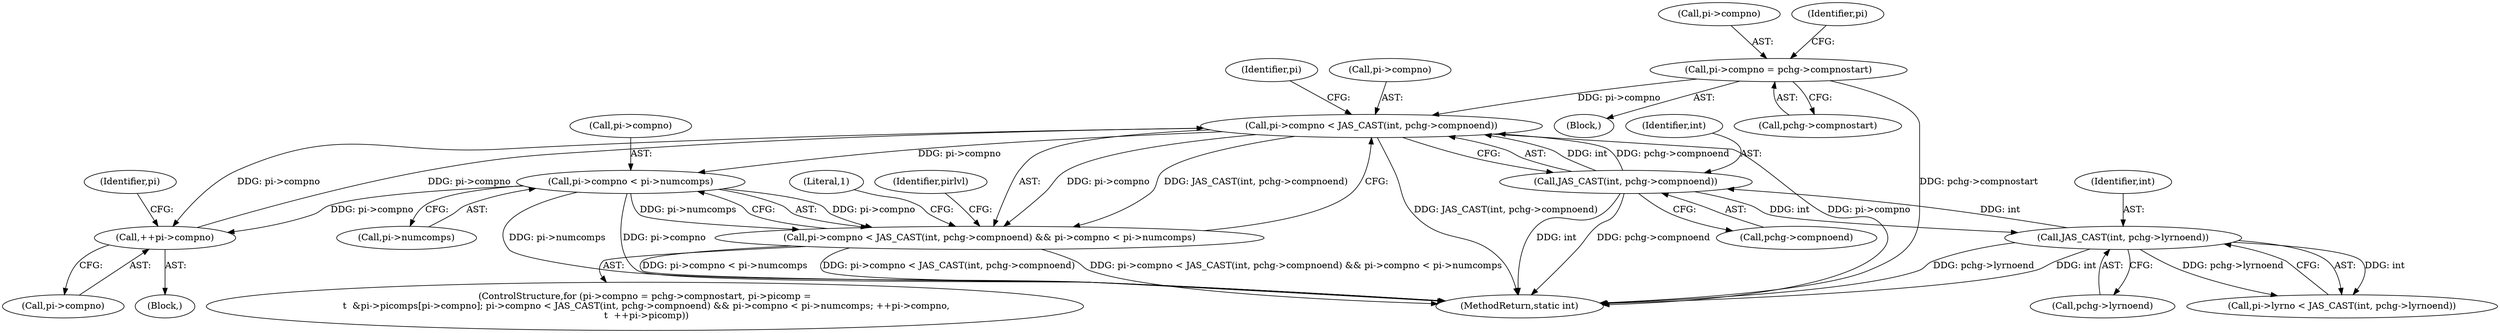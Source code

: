 digraph "0_jasper_1f0dfe5a42911b6880a1445f13f6d615ddb55387@pointer" {
"1000155" [label="(Call,pi->compno < JAS_CAST(int, pchg->compnoend))"];
"1000172" [label="(Call,++pi->compno)"];
"1000155" [label="(Call,pi->compno < JAS_CAST(int, pchg->compnoend))"];
"1000135" [label="(Call,pi->compno = pchg->compnostart)"];
"1000159" [label="(Call,JAS_CAST(int, pchg->compnoend))"];
"1000653" [label="(Call,JAS_CAST(int, pchg->lyrnoend))"];
"1000164" [label="(Call,pi->compno < pi->numcomps)"];
"1000154" [label="(Call,pi->compno < JAS_CAST(int, pchg->compnoend) && pi->compno < pi->numcomps)"];
"1000154" [label="(Call,pi->compno < JAS_CAST(int, pchg->compnoend) && pi->compno < pi->numcomps)"];
"1000654" [label="(Identifier,int)"];
"1000156" [label="(Call,pi->compno)"];
"1000168" [label="(Call,pi->numcomps)"];
"1000173" [label="(Call,pi->compno)"];
"1000155" [label="(Call,pi->compno < JAS_CAST(int, pchg->compnoend))"];
"1000136" [label="(Call,pi->compno)"];
"1000161" [label="(Call,pchg->compnoend)"];
"1000135" [label="(Call,pi->compno = pchg->compnostart)"];
"1000691" [label="(MethodReturn,static int)"];
"1000164" [label="(Call,pi->compno < pi->numcomps)"];
"1000160" [label="(Identifier,int)"];
"1000655" [label="(Call,pchg->lyrnoend)"];
"1000165" [label="(Call,pi->compno)"];
"1000133" [label="(ControlStructure,for (pi->compno = pchg->compnostart, pi->picomp =\n \t  &pi->picomps[pi->compno]; pi->compno < JAS_CAST(int, pchg->compnoend) && pi->compno < pi->numcomps; ++pi->compno,\n \t  ++pi->picomp))"];
"1000134" [label="(Block,)"];
"1000178" [label="(Identifier,pi)"];
"1000139" [label="(Call,pchg->compnostart)"];
"1000690" [label="(Literal,1)"];
"1000653" [label="(Call,JAS_CAST(int, pchg->lyrnoend))"];
"1000171" [label="(Block,)"];
"1000159" [label="(Call,JAS_CAST(int, pchg->compnoend))"];
"1000166" [label="(Identifier,pi)"];
"1000182" [label="(Identifier,pirlvl)"];
"1000649" [label="(Call,pi->lyrno < JAS_CAST(int, pchg->lyrnoend))"];
"1000172" [label="(Call,++pi->compno)"];
"1000144" [label="(Identifier,pi)"];
"1000155" -> "1000154"  [label="AST: "];
"1000155" -> "1000159"  [label="CFG: "];
"1000156" -> "1000155"  [label="AST: "];
"1000159" -> "1000155"  [label="AST: "];
"1000166" -> "1000155"  [label="CFG: "];
"1000154" -> "1000155"  [label="CFG: "];
"1000155" -> "1000691"  [label="DDG: JAS_CAST(int, pchg->compnoend)"];
"1000155" -> "1000691"  [label="DDG: pi->compno"];
"1000155" -> "1000154"  [label="DDG: pi->compno"];
"1000155" -> "1000154"  [label="DDG: JAS_CAST(int, pchg->compnoend)"];
"1000172" -> "1000155"  [label="DDG: pi->compno"];
"1000135" -> "1000155"  [label="DDG: pi->compno"];
"1000159" -> "1000155"  [label="DDG: int"];
"1000159" -> "1000155"  [label="DDG: pchg->compnoend"];
"1000155" -> "1000164"  [label="DDG: pi->compno"];
"1000155" -> "1000172"  [label="DDG: pi->compno"];
"1000172" -> "1000171"  [label="AST: "];
"1000172" -> "1000173"  [label="CFG: "];
"1000173" -> "1000172"  [label="AST: "];
"1000178" -> "1000172"  [label="CFG: "];
"1000164" -> "1000172"  [label="DDG: pi->compno"];
"1000135" -> "1000134"  [label="AST: "];
"1000135" -> "1000139"  [label="CFG: "];
"1000136" -> "1000135"  [label="AST: "];
"1000139" -> "1000135"  [label="AST: "];
"1000144" -> "1000135"  [label="CFG: "];
"1000135" -> "1000691"  [label="DDG: pchg->compnostart"];
"1000159" -> "1000161"  [label="CFG: "];
"1000160" -> "1000159"  [label="AST: "];
"1000161" -> "1000159"  [label="AST: "];
"1000159" -> "1000691"  [label="DDG: int"];
"1000159" -> "1000691"  [label="DDG: pchg->compnoend"];
"1000653" -> "1000159"  [label="DDG: int"];
"1000159" -> "1000653"  [label="DDG: int"];
"1000653" -> "1000649"  [label="AST: "];
"1000653" -> "1000655"  [label="CFG: "];
"1000654" -> "1000653"  [label="AST: "];
"1000655" -> "1000653"  [label="AST: "];
"1000649" -> "1000653"  [label="CFG: "];
"1000653" -> "1000691"  [label="DDG: pchg->lyrnoend"];
"1000653" -> "1000691"  [label="DDG: int"];
"1000653" -> "1000649"  [label="DDG: int"];
"1000653" -> "1000649"  [label="DDG: pchg->lyrnoend"];
"1000164" -> "1000154"  [label="AST: "];
"1000164" -> "1000168"  [label="CFG: "];
"1000165" -> "1000164"  [label="AST: "];
"1000168" -> "1000164"  [label="AST: "];
"1000154" -> "1000164"  [label="CFG: "];
"1000164" -> "1000691"  [label="DDG: pi->numcomps"];
"1000164" -> "1000691"  [label="DDG: pi->compno"];
"1000164" -> "1000154"  [label="DDG: pi->compno"];
"1000164" -> "1000154"  [label="DDG: pi->numcomps"];
"1000154" -> "1000133"  [label="AST: "];
"1000182" -> "1000154"  [label="CFG: "];
"1000690" -> "1000154"  [label="CFG: "];
"1000154" -> "1000691"  [label="DDG: pi->compno < pi->numcomps"];
"1000154" -> "1000691"  [label="DDG: pi->compno < JAS_CAST(int, pchg->compnoend)"];
"1000154" -> "1000691"  [label="DDG: pi->compno < JAS_CAST(int, pchg->compnoend) && pi->compno < pi->numcomps"];
}
